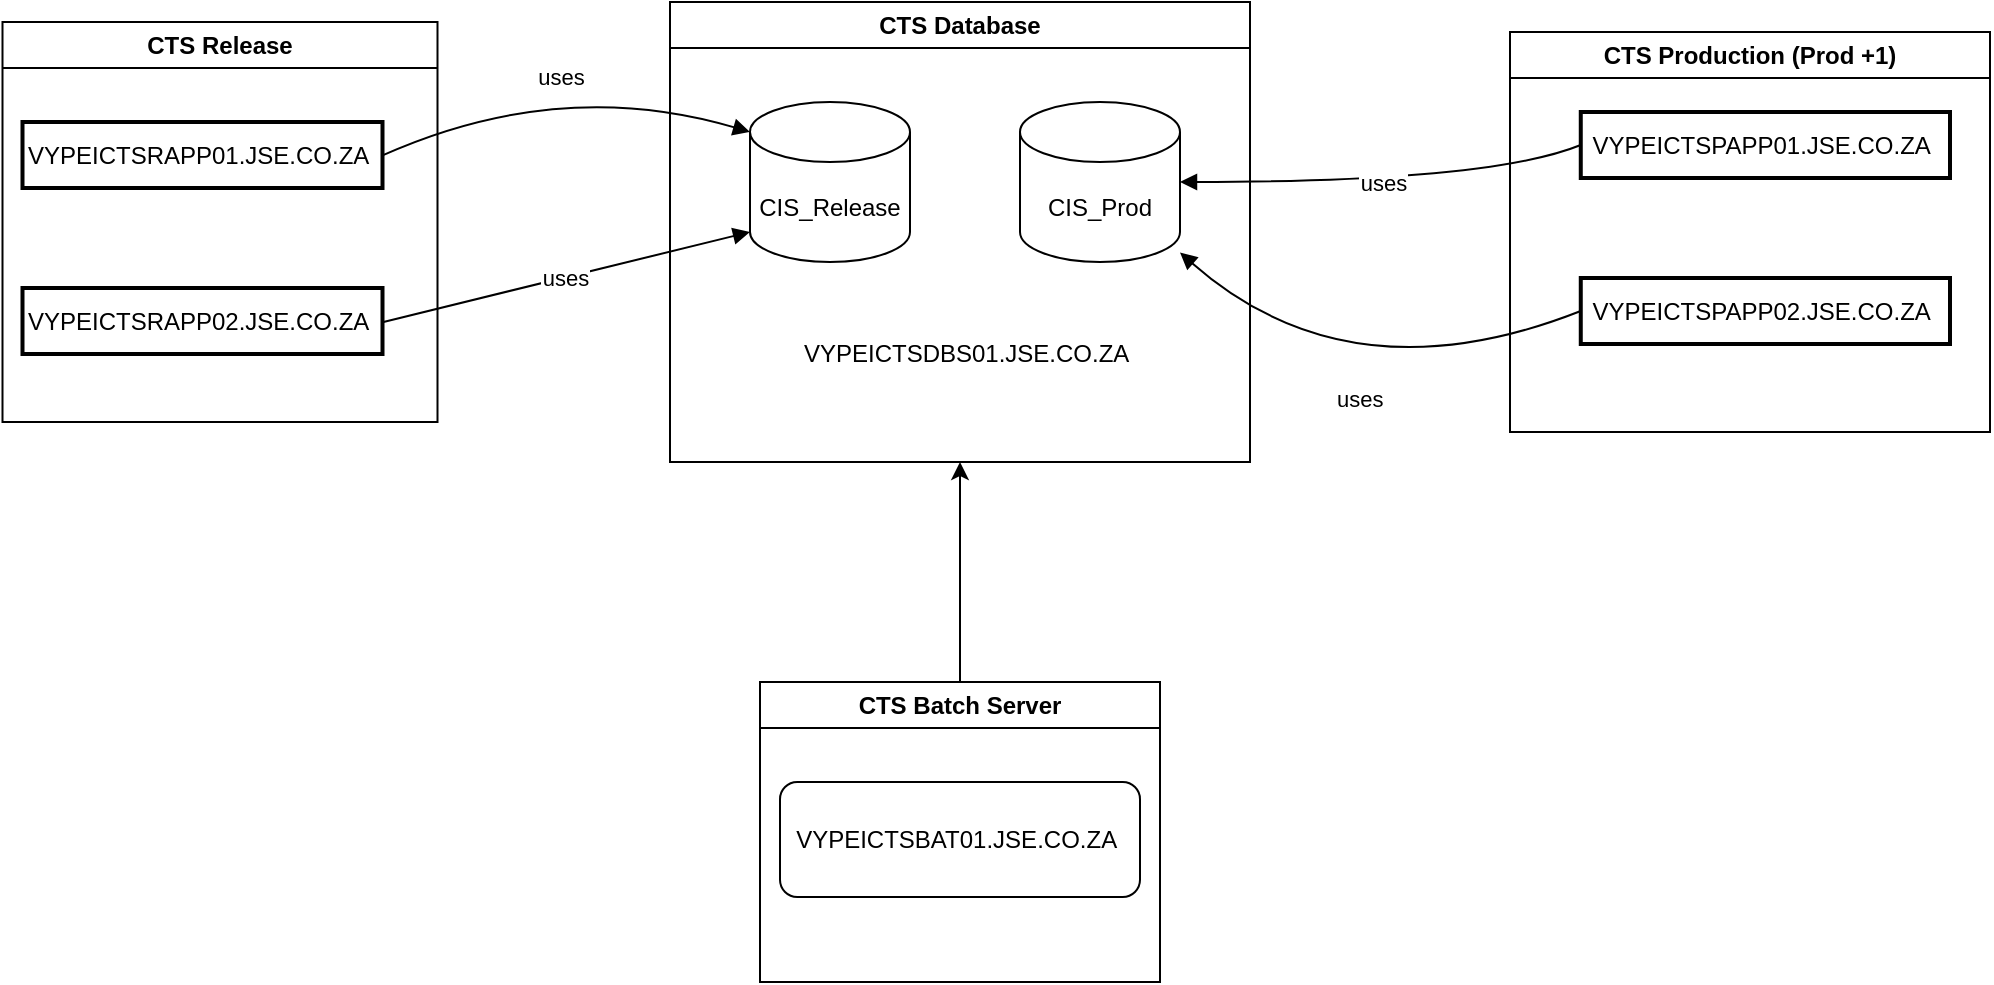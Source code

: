 <mxfile version="21.2.1" type="github">
  <diagram name="Page-1" id="QKq4AHpZra5xfbNQWS_R">
    <mxGraphModel dx="1900" dy="1685" grid="1" gridSize="10" guides="1" tooltips="1" connect="1" arrows="1" fold="1" page="1" pageScale="1" pageWidth="850" pageHeight="1100" math="0" shadow="0">
      <root>
        <mxCell id="0" />
        <mxCell id="1" parent="0" />
        <mxCell id="KkRfMMAH-QFb7I6BU0pS-10" style="edgeStyle=orthogonalEdgeStyle;rounded=0;orthogonalLoop=1;jettySize=auto;html=1;entryX=0.5;entryY=1;entryDx=0;entryDy=0;exitX=0.5;exitY=0;exitDx=0;exitDy=0;" edge="1" parent="1" source="KkRfMMAH-QFb7I6BU0pS-48" target="KkRfMMAH-QFb7I6BU0pS-32">
          <mxGeometry relative="1" as="geometry">
            <mxPoint x="315" y="160" as="targetPoint" />
          </mxGeometry>
        </mxCell>
        <mxCell id="6" value="uses" style="curved=1;startArrow=none;endArrow=block;exitX=0.999;exitY=0.506;entryX=0;entryY=0;entryDx=0;entryDy=15;entryPerimeter=0;" parent="1" source="2" target="KkRfMMAH-QFb7I6BU0pS-22" edge="1">
          <mxGeometry relative="1" as="geometry">
            <Array as="points">
              <mxPoint x="115" y="17" />
            </Array>
            <mxPoint x="169.44" y="35.3" as="targetPoint" />
          </mxGeometry>
        </mxCell>
        <mxCell id="7" value="uses" style="curved=1;startArrow=none;endArrow=block;exitX=0.999;exitY=0.518;entryX=0;entryY=1;entryDx=0;entryDy=-15;entryPerimeter=0;" parent="1" source="4" target="KkRfMMAH-QFb7I6BU0pS-22" edge="1">
          <mxGeometry relative="1" as="geometry">
            <Array as="points" />
            <mxPoint x="170" y="105" as="targetPoint" />
          </mxGeometry>
        </mxCell>
        <mxCell id="KkRfMMAH-QFb7I6BU0pS-32" value="CTS Database" style="swimlane;whiteSpace=wrap;html=1;" vertex="1" parent="1">
          <mxGeometry x="170" y="-20" width="290" height="230" as="geometry" />
        </mxCell>
        <mxCell id="KkRfMMAH-QFb7I6BU0pS-22" value="CIS_Release" style="shape=cylinder3;whiteSpace=wrap;html=1;boundedLbl=1;backgroundOutline=1;size=15;" vertex="1" parent="KkRfMMAH-QFb7I6BU0pS-32">
          <mxGeometry x="40" y="50" width="80" height="80" as="geometry" />
        </mxCell>
        <mxCell id="KkRfMMAH-QFb7I6BU0pS-23" value="CIS_Prod" style="shape=cylinder3;whiteSpace=wrap;html=1;boundedLbl=1;backgroundOutline=1;size=15;" vertex="1" parent="KkRfMMAH-QFb7I6BU0pS-32">
          <mxGeometry x="175" y="50" width="80" height="80" as="geometry" />
        </mxCell>
        <mxCell id="KkRfMMAH-QFb7I6BU0pS-25" value="VYPEICTSDBS01.JSE.CO.ZA&amp;nbsp;" style="text;html=1;strokeColor=none;fillColor=none;align=center;verticalAlign=middle;whiteSpace=wrap;rounded=0;" vertex="1" parent="KkRfMMAH-QFb7I6BU0pS-32">
          <mxGeometry x="60" y="160" width="180" height="31" as="geometry" />
        </mxCell>
        <mxCell id="KkRfMMAH-QFb7I6BU0pS-33" value="uses" style="curved=1;startArrow=none;endArrow=block;entryX=1;entryY=0.5;entryDx=0;entryDy=0;entryPerimeter=0;exitX=0;exitY=0.5;exitDx=0;exitDy=0;" edge="1" parent="1" source="KkRfMMAH-QFb7I6BU0pS-18" target="KkRfMMAH-QFb7I6BU0pS-23">
          <mxGeometry relative="1" as="geometry">
            <Array as="points">
              <mxPoint x="580" y="70" />
            </Array>
            <mxPoint x="590" y="30" as="sourcePoint" />
            <mxPoint x="655" y="108" as="targetPoint" />
          </mxGeometry>
        </mxCell>
        <mxCell id="KkRfMMAH-QFb7I6BU0pS-34" value="uses" style="curved=1;startArrow=none;endArrow=block;exitX=0;exitY=0.5;exitDx=0;exitDy=0;" edge="1" parent="1" source="KkRfMMAH-QFb7I6BU0pS-19" target="KkRfMMAH-QFb7I6BU0pS-23">
          <mxGeometry relative="1" as="geometry">
            <Array as="points">
              <mxPoint x="510" y="180" />
            </Array>
            <mxPoint x="590" y="110" as="sourcePoint" />
            <mxPoint x="335" y="175" as="targetPoint" />
          </mxGeometry>
        </mxCell>
        <mxCell id="KkRfMMAH-QFb7I6BU0pS-35" value="CTS Release" style="swimlane;whiteSpace=wrap;html=1;" vertex="1" parent="1">
          <mxGeometry x="-163.75" y="-10" width="217.5" height="200" as="geometry" />
        </mxCell>
        <mxCell id="KkRfMMAH-QFb7I6BU0pS-11" value="" style="group" vertex="1" connectable="0" parent="KkRfMMAH-QFb7I6BU0pS-35">
          <mxGeometry x="10" y="50" width="180" height="116" as="geometry" />
        </mxCell>
        <mxCell id="2" value="VYPEICTSRAPP01.JSE.CO.ZA " style="whiteSpace=wrap;strokeWidth=2;" parent="KkRfMMAH-QFb7I6BU0pS-11" vertex="1">
          <mxGeometry width="180" height="33" as="geometry" />
        </mxCell>
        <mxCell id="4" value="VYPEICTSRAPP02.JSE.CO.ZA " style="whiteSpace=wrap;strokeWidth=2;" parent="KkRfMMAH-QFb7I6BU0pS-11" vertex="1">
          <mxGeometry y="83" width="180" height="33" as="geometry" />
        </mxCell>
        <mxCell id="KkRfMMAH-QFb7I6BU0pS-41" value="CTS Production (Prod +1)" style="swimlane;whiteSpace=wrap;html=1;" vertex="1" parent="1">
          <mxGeometry x="590" y="-5" width="240" height="200" as="geometry" />
        </mxCell>
        <mxCell id="KkRfMMAH-QFb7I6BU0pS-17" value="" style="group" vertex="1" connectable="0" parent="KkRfMMAH-QFb7I6BU0pS-41">
          <mxGeometry x="20" y="40" width="200" height="116" as="geometry" />
        </mxCell>
        <mxCell id="KkRfMMAH-QFb7I6BU0pS-18" value="VYPEICTSPAPP01.JSE.CO.ZA " style="whiteSpace=wrap;strokeWidth=2;" vertex="1" parent="KkRfMMAH-QFb7I6BU0pS-17">
          <mxGeometry x="15.385" width="184.615" height="33" as="geometry" />
        </mxCell>
        <mxCell id="KkRfMMAH-QFb7I6BU0pS-19" value="VYPEICTSPAPP02.JSE.CO.ZA " style="whiteSpace=wrap;strokeWidth=2;" vertex="1" parent="KkRfMMAH-QFb7I6BU0pS-17">
          <mxGeometry x="15.385" y="83" width="184.615" height="33" as="geometry" />
        </mxCell>
        <mxCell id="KkRfMMAH-QFb7I6BU0pS-48" value="CTS Batch Server" style="swimlane;whiteSpace=wrap;html=1;" vertex="1" parent="1">
          <mxGeometry x="215" y="320" width="200" height="150" as="geometry" />
        </mxCell>
        <mxCell id="KkRfMMAH-QFb7I6BU0pS-9" value="VYPEICTSBAT01.JSE.CO.ZA&amp;nbsp;" style="rounded=1;whiteSpace=wrap;html=1;" vertex="1" parent="KkRfMMAH-QFb7I6BU0pS-48">
          <mxGeometry x="10" y="50" width="180" height="57.5" as="geometry" />
        </mxCell>
      </root>
    </mxGraphModel>
  </diagram>
</mxfile>
